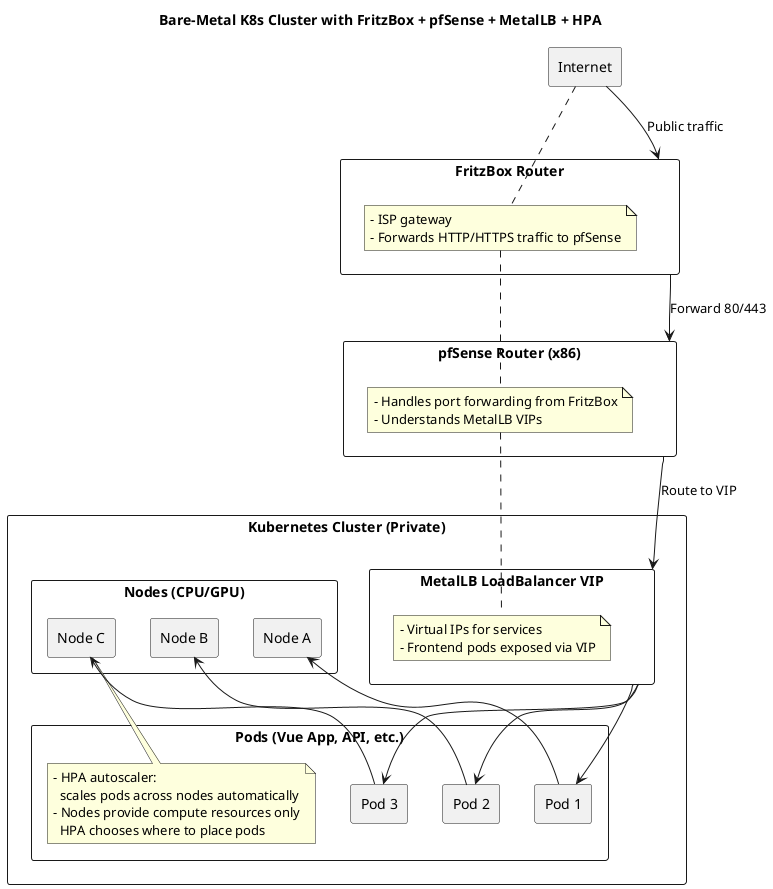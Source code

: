 @startuml
title Bare-Metal K8s Cluster with FritzBox + pfSense + MetalLB + HPA

' Internet
rectangle "Internet" as Internet

' FritzBox
rectangle "FritzBox Router" as FritzBox {
    note right
        - ISP gateway
        - Forwards HTTP/HTTPS traffic to pfSense
    end note
}

' pfSense Router / Load Balancer aware
rectangle "pfSense Router (x86)" as pfSense {
    note right
        - Handles port forwarding from FritzBox
        - Understands MetalLB VIPs
    end note
}

' Kubernetes Cluster
rectangle "Kubernetes Cluster (Private)" as K8s {

    rectangle "MetalLB LoadBalancer VIP" as MetalLB {
        note right
            - Virtual IPs for services
            - Frontend pods exposed via VIP
        end note
    }

    rectangle "Nodes (CPU/GPU)" as Nodes {
        rectangle "Node A" as NodeA
        rectangle "Node B" as NodeB
        rectangle "Node C" as NodeC
    }

    rectangle "Pods (Vue App, API, etc.)" as Pods {
        note right
            - HPA autoscaler:
              scales pods across nodes automatically
            - Nodes provide compute resources only
              HPA chooses where to place pods
        end note
        rectangle "Pod 1" as Pod1
        rectangle "Pod 2" as Pod2
        rectangle "Pod 3" as Pod3
    }
}

' Connections (outside of nested rectangles)
Internet --> FritzBox : Public traffic
FritzBox --> pfSense : Forward 80/443
pfSense --> MetalLB : Route to VIP
MetalLB --> Pod1
MetalLB --> Pod2
MetalLB --> Pod3
NodeA <-- Pod1
NodeB <-- Pod2
NodeC <-- Pod3

@enduml